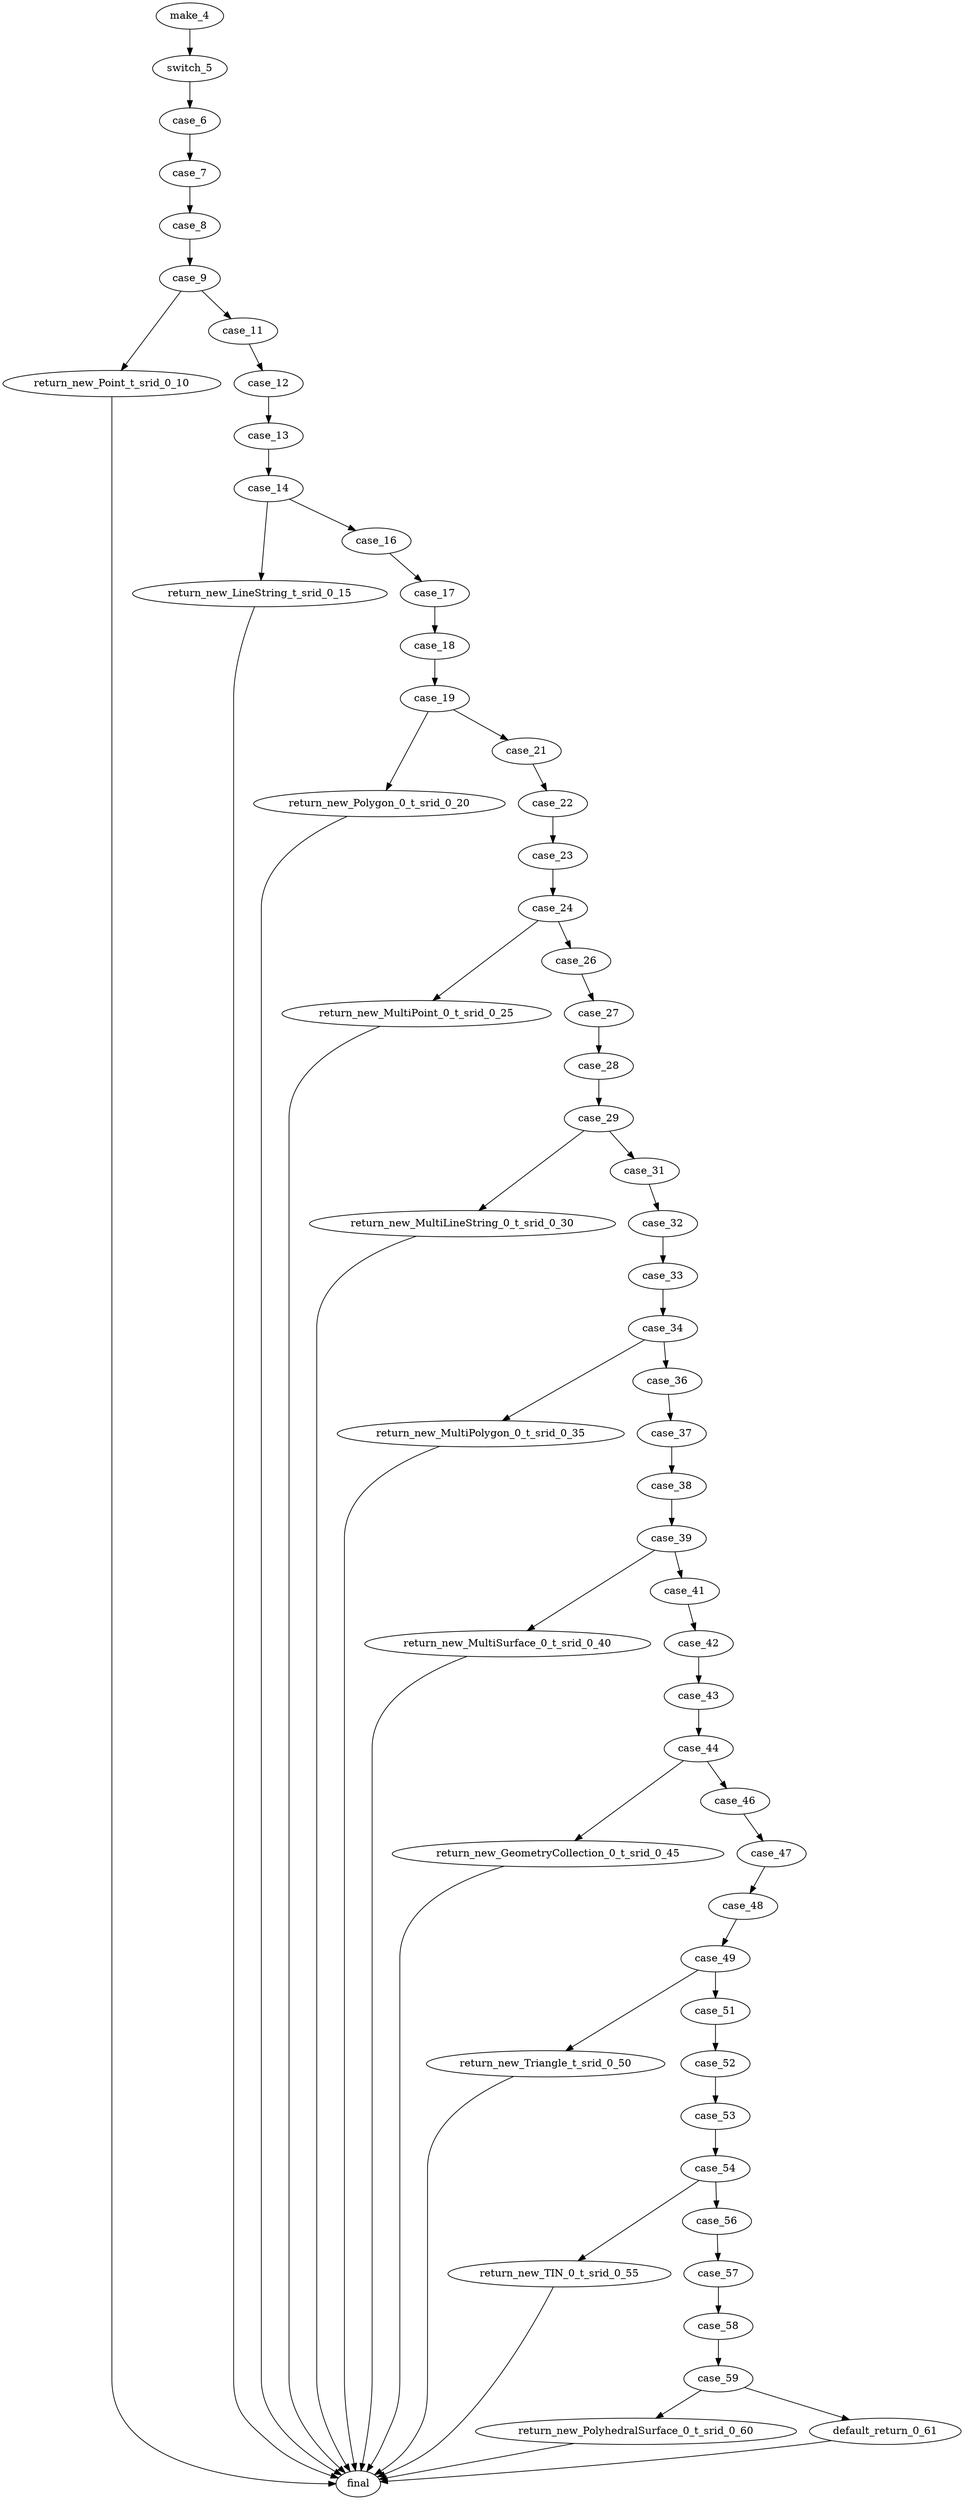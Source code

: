 strict digraph G {
make_4;
switch_5;
case_6;
case_7;
case_8;
case_9;
return_new_Point_t_srid_0_10;
case_11;
case_12;
case_13;
case_14;
return_new_LineString_t_srid_0_15;
case_16;
case_17;
case_18;
case_19;
return_new_Polygon_0_t_srid_0_20;
case_21;
case_22;
case_23;
case_24;
return_new_MultiPoint_0_t_srid_0_25;
case_26;
case_27;
case_28;
case_29;
return_new_MultiLineString_0_t_srid_0_30;
case_31;
case_32;
case_33;
case_34;
return_new_MultiPolygon_0_t_srid_0_35;
case_36;
case_37;
case_38;
case_39;
return_new_MultiSurface_0_t_srid_0_40;
case_41;
case_42;
case_43;
case_44;
return_new_GeometryCollection_0_t_srid_0_45;
case_46;
case_47;
case_48;
case_49;
return_new_Triangle_t_srid_0_50;
case_51;
case_52;
case_53;
case_54;
return_new_TIN_0_t_srid_0_55;
case_56;
case_57;
case_58;
case_59;
return_new_PolyhedralSurface_0_t_srid_0_60;
default_return_0_61;
final;
make_4->switch_5;
switch_5->case_6;
case_6 -> case_7;
case_7 -> case_8;
case_8 -> case_9;
case_9 -> return_new_Point_t_srid_0_10;
case_9  -> case_11;
case_11 -> case_12;
case_12 -> case_13;
case_13 -> case_14;
case_14 -> return_new_LineString_t_srid_0_15;
case_14 -> case_16;
case_16 -> case_17;
case_17 -> case_18;
case_18 -> case_19;
case_19 -> return_new_Polygon_0_t_srid_0_20;
case_19 -> case_21;
case_21 -> case_22;
case_22 -> case_23;
case_23 -> case_24;
case_24 -> return_new_MultiPoint_0_t_srid_0_25;
case_24 -> case_26;
case_26 -> case_27;
case_27 -> case_28;
case_28 -> case_29;
case_29 -> return_new_MultiLineString_0_t_srid_0_30;
case_29 -> case_31;
case_31 -> case_32;
case_32 -> case_33;
case_33 -> case_34;
case_34 -> return_new_MultiPolygon_0_t_srid_0_35;
case_34 -> case_36;
case_36 -> case_37;
case_37 -> case_38;
case_38 -> case_39;
case_39 -> return_new_MultiSurface_0_t_srid_0_40;
case_39 -> case_41;
case_41 -> case_42;
case_42 -> case_43;
case_43 -> case_44;
case_44 -> return_new_GeometryCollection_0_t_srid_0_45;
case_44 -> case_46;
case_46 -> case_47;
case_47 -> case_48;
case_48 -> case_49;
case_49 -> return_new_Triangle_t_srid_0_50;
case_49 -> case_51;
case_51 -> case_52;
case_52 -> case_53;
case_53 -> case_54;
case_54 -> return_new_TIN_0_t_srid_0_55;
case_54 -> case_56;
case_56 -> case_57;
case_57 -> case_58;
case_58 -> case_59;
case_59 -> return_new_PolyhedralSurface_0_t_srid_0_60;
case_59 -> default_return_0_61;
default_return_0_61 -> final;
return_new_Point_t_srid_0_10 -> final;
return_new_LineString_t_srid_0_15 -> final;
return_new_Polygon_0_t_srid_0_20 -> final;
return_new_MultiPoint_0_t_srid_0_25 -> final;
return_new_MultiLineString_0_t_srid_0_30 -> final;
return_new_MultiPolygon_0_t_srid_0_35 -> final;
return_new_MultiSurface_0_t_srid_0_40 -> final;
return_new_GeometryCollection_0_t_srid_0_45 -> final;
return_new_Triangle_t_srid_0_50 -> final;
return_new_TIN_0_t_srid_0_55 -> final;
return_new_PolyhedralSurface_0_t_srid_0_60 -> final;
}